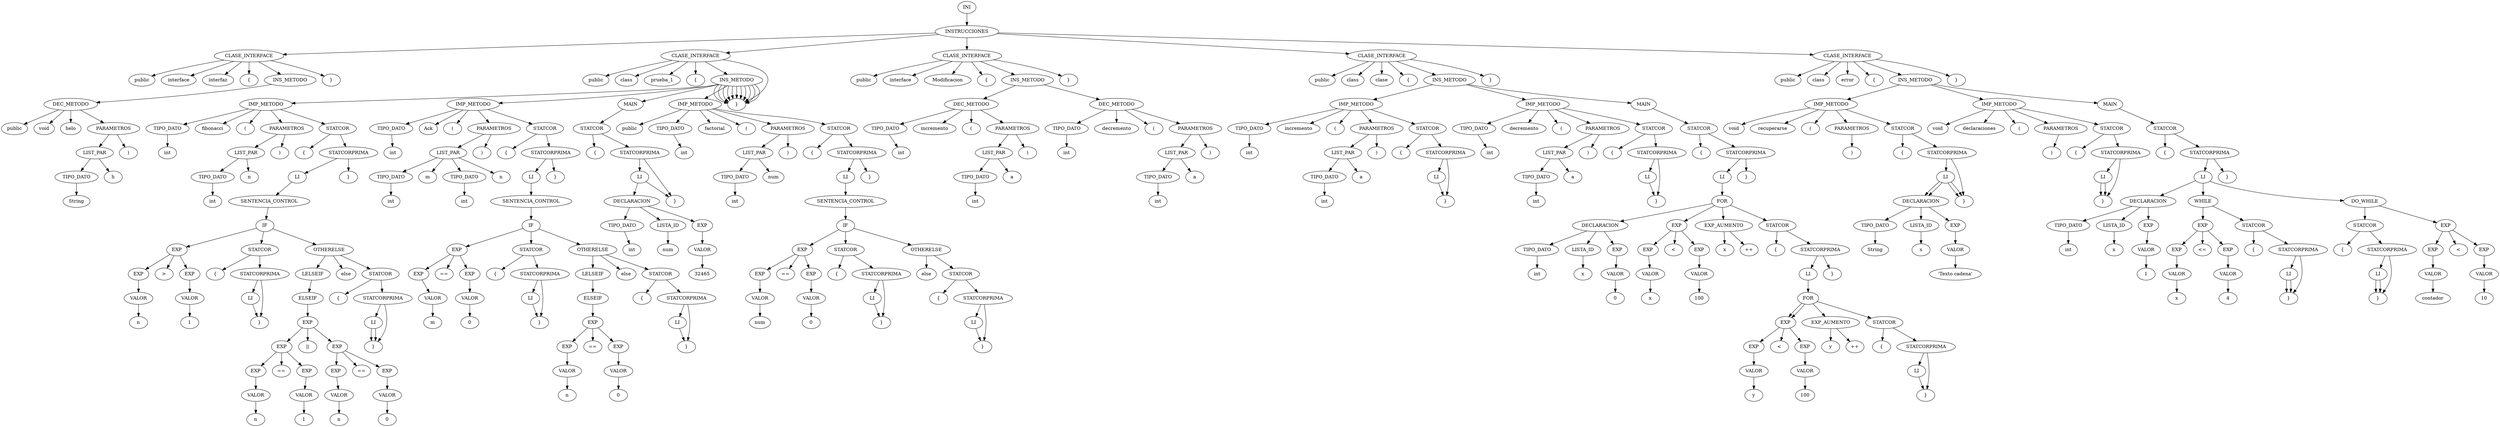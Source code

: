 digraph G {1[label= "INI" fillcolor="#d62728"];
1->2;2[label= "INSTRUCCIONES" fillcolor="#d62728"];
2->3;3[label= "CLASE_INTERFACE" fillcolor="#d62728"];
3->4;4[label= "public" fillcolor="#d62728"];
3->5;5[label= "interface" fillcolor="#d62728"];
3->6;6[label= "interfaz" fillcolor="#d62728"];
3->7;7[label= "{" fillcolor="#d62728"];
3->8;8[label= "INS_METODO" fillcolor="#d62728"];
8->9;9[label= "DEC_METODO" fillcolor="#d62728"];
9->10;10[label= "public" fillcolor="#d62728"];
9->11;11[label= "void" fillcolor="#d62728"];
9->12;12[label= "helo" fillcolor="#d62728"];
9->13;13[label= "PARAMETROS" fillcolor="#d62728"];
13->14;14[label= "LIST_PAR" fillcolor="#d62728"];
14->15;15[label= "TIPO_DATO" fillcolor="#d62728"];
15->16;16[label= "String" fillcolor="#d62728"];
14->17;17[label= "h" fillcolor="#d62728"];
13->18;18[label= ")" fillcolor="#d62728"];
3->19;19[label= "}" fillcolor="#d62728"];
2->20;20[label= "CLASE_INTERFACE" fillcolor="#d62728"];
20->21;21[label= "public" fillcolor="#d62728"];
20->22;22[label= "class" fillcolor="#d62728"];
20->23;23[label= "prueba_1" fillcolor="#d62728"];
20->24;24[label= "{" fillcolor="#d62728"];
20->25;25[label= "INS_METODO" fillcolor="#d62728"];
25->26;26[label= "IMP_METODO" fillcolor="#d62728"];
26->27;27[label= "TIPO_DATO" fillcolor="#d62728"];
27->28;28[label= "int" fillcolor="#d62728"];
26->29;29[label= "fibonacci" fillcolor="#d62728"];
26->30;30[label= "(" fillcolor="#d62728"];
26->31;31[label= "PARAMETROS" fillcolor="#d62728"];
31->32;32[label= "LIST_PAR" fillcolor="#d62728"];
32->33;33[label= "TIPO_DATO" fillcolor="#d62728"];
33->34;34[label= "int" fillcolor="#d62728"];
32->35;35[label= "n" fillcolor="#d62728"];
31->36;36[label= ")" fillcolor="#d62728"];
26->37;37[label= "STATCOR" fillcolor="#d62728"];
37->38;38[label= "{" fillcolor="#d62728"];
37->39;39[label= "STATCORPRIMA" fillcolor="#d62728"];
39->40;40[label= "LI" fillcolor="#d62728"];
40->41;41[label= "SENTENCIA_CONTROL" fillcolor="#d62728"];
41->42;42[label= "IF" fillcolor="#d62728"];
42->43;43[label= "EXP" fillcolor="#d62728"];
43->44;44[label= "EXP" fillcolor="#d62728"];
44->45;45[label= "VALOR" fillcolor="#d62728"];
45->46;46[label= "n" fillcolor="#d62728"];
43->47;47[label= ">" fillcolor="#d62728"];
43->48;48[label= "EXP" fillcolor="#d62728"];
48->49;49[label= "VALOR" fillcolor="#d62728"];
49->50;50[label= "1" fillcolor="#d62728"];
42->51;51[label= "STATCOR" fillcolor="#d62728"];
51->52;52[label= "{" fillcolor="#d62728"];
51->53;53[label= "STATCORPRIMA" fillcolor="#d62728"];
53->54;54[label= "LI" fillcolor="#d62728"];
54->55;53->55;55[label= "}" fillcolor="#d62728"];
42->56;56[label= "OTHERELSE" fillcolor="#d62728"];
56->57;57[label= "LELSEIF" fillcolor="#d62728"];
57->58;58[label= "ELSEIF" fillcolor="#d62728"];
58->59;59[label= "EXP" fillcolor="#d62728"];
59->60;60[label= "EXP" fillcolor="#d62728"];
60->61;61[label= "EXP" fillcolor="#d62728"];
61->62;62[label= "VALOR" fillcolor="#d62728"];
62->63;63[label= "n" fillcolor="#d62728"];
60->64;64[label= "==" fillcolor="#d62728"];
60->65;65[label= "EXP" fillcolor="#d62728"];
65->66;66[label= "VALOR" fillcolor="#d62728"];
66->67;67[label= "1" fillcolor="#d62728"];
59->68;68[label= "||" fillcolor="#d62728"];
59->69;69[label= "EXP" fillcolor="#d62728"];
69->70;70[label= "EXP" fillcolor="#d62728"];
70->71;71[label= "VALOR" fillcolor="#d62728"];
71->72;72[label= "n" fillcolor="#d62728"];
69->73;73[label= "==" fillcolor="#d62728"];
69->74;74[label= "EXP" fillcolor="#d62728"];
74->75;75[label= "VALOR" fillcolor="#d62728"];
75->76;76[label= "0" fillcolor="#d62728"];
56->77;77[label= "else" fillcolor="#d62728"];
56->78;78[label= "STATCOR" fillcolor="#d62728"];
78->79;79[label= "{" fillcolor="#d62728"];
78->80;80[label= "STATCORPRIMA" fillcolor="#d62728"];
80->81;81[label= "LI" fillcolor="#d62728"];
81->82;81->82;80->82;82[label= "}" fillcolor="#d62728"];
39->83;83[label= "}" fillcolor="#d62728"];
25->84;84[label= "IMP_METODO" fillcolor="#d62728"];
84->85;85[label= "TIPO_DATO" fillcolor="#d62728"];
85->86;86[label= "int" fillcolor="#d62728"];
84->87;87[label= "Ack" fillcolor="#d62728"];
84->88;88[label= "(" fillcolor="#d62728"];
84->89;89[label= "PARAMETROS" fillcolor="#d62728"];
89->90;90[label= "LIST_PAR" fillcolor="#d62728"];
90->91;91[label= "TIPO_DATO" fillcolor="#d62728"];
91->92;92[label= "int" fillcolor="#d62728"];
90->93;93[label= "m" fillcolor="#d62728"];
90->94;94[label= "TIPO_DATO" fillcolor="#d62728"];
94->95;95[label= "int" fillcolor="#d62728"];
90->96;96[label= "n" fillcolor="#d62728"];
89->97;97[label= ")" fillcolor="#d62728"];
84->98;98[label= "STATCOR" fillcolor="#d62728"];
98->99;99[label= "{" fillcolor="#d62728"];
98->100;100[label= "STATCORPRIMA" fillcolor="#d62728"];
100->101;101[label= "LI" fillcolor="#d62728"];
101->102;102[label= "SENTENCIA_CONTROL" fillcolor="#d62728"];
102->103;103[label= "IF" fillcolor="#d62728"];
103->104;104[label= "EXP" fillcolor="#d62728"];
104->105;105[label= "EXP" fillcolor="#d62728"];
105->106;106[label= "VALOR" fillcolor="#d62728"];
106->107;107[label= "m" fillcolor="#d62728"];
104->108;108[label= "==" fillcolor="#d62728"];
104->109;109[label= "EXP" fillcolor="#d62728"];
109->110;110[label= "VALOR" fillcolor="#d62728"];
110->111;111[label= "0" fillcolor="#d62728"];
103->112;112[label= "STATCOR" fillcolor="#d62728"];
112->113;113[label= "{" fillcolor="#d62728"];
112->114;114[label= "STATCORPRIMA" fillcolor="#d62728"];
114->115;115[label= "LI" fillcolor="#d62728"];
115->116;114->116;116[label= "}" fillcolor="#d62728"];
103->117;117[label= "OTHERELSE" fillcolor="#d62728"];
117->118;118[label= "LELSEIF" fillcolor="#d62728"];
118->119;119[label= "ELSEIF" fillcolor="#d62728"];
119->120;120[label= "EXP" fillcolor="#d62728"];
120->121;121[label= "EXP" fillcolor="#d62728"];
121->122;122[label= "VALOR" fillcolor="#d62728"];
122->123;123[label= "n" fillcolor="#d62728"];
120->124;124[label= "==" fillcolor="#d62728"];
120->125;125[label= "EXP" fillcolor="#d62728"];
125->126;126[label= "VALOR" fillcolor="#d62728"];
126->127;127[label= "0" fillcolor="#d62728"];
117->128;128[label= "else" fillcolor="#d62728"];
117->129;129[label= "STATCOR" fillcolor="#d62728"];
129->130;130[label= "{" fillcolor="#d62728"];
129->131;131[label= "STATCORPRIMA" fillcolor="#d62728"];
131->132;132[label= "LI" fillcolor="#d62728"];
132->133;131->133;133[label= "}" fillcolor="#d62728"];
100->134;134[label= "}" fillcolor="#d62728"];
25->135;135[label= "MAIN" fillcolor="#d62728"];
135->136;136[label= "STATCOR" fillcolor="#d62728"];
136->137;137[label= "{" fillcolor="#d62728"];
136->138;138[label= "STATCORPRIMA" fillcolor="#d62728"];
138->139;139[label= "LI" fillcolor="#d62728"];
139->140;140[label= "DECLARACION" fillcolor="#d62728"];
140->141;141[label= "TIPO_DATO" fillcolor="#d62728"];
141->142;142[label= "int" fillcolor="#d62728"];
140->143;143[label= "LISTA_ID" fillcolor="#d62728"];
143->144;144[label= "num" fillcolor="#d62728"];
140->145;145[label= "EXP" fillcolor="#d62728"];
145->146;146[label= "VALOR" fillcolor="#d62728"];
146->147;147[label= "32465" fillcolor="#d62728"];
139->148;138->148;148[label= "}" fillcolor="#d62728"];
25->149;149[label= "IMP_METODO" fillcolor="#d62728"];
149->150;150[label= "public" fillcolor="#d62728"];
149->151;151[label= "TIPO_DATO" fillcolor="#d62728"];
151->152;152[label= "int" fillcolor="#d62728"];
149->153;153[label= "factorial" fillcolor="#d62728"];
149->154;154[label= "(" fillcolor="#d62728"];
149->155;155[label= "PARAMETROS" fillcolor="#d62728"];
155->156;156[label= "LIST_PAR" fillcolor="#d62728"];
156->157;157[label= "TIPO_DATO" fillcolor="#d62728"];
157->158;158[label= "int" fillcolor="#d62728"];
156->159;159[label= "num" fillcolor="#d62728"];
155->160;160[label= ")" fillcolor="#d62728"];
149->161;161[label= "STATCOR" fillcolor="#d62728"];
161->162;162[label= "{" fillcolor="#d62728"];
161->163;163[label= "STATCORPRIMA" fillcolor="#d62728"];
163->164;164[label= "LI" fillcolor="#d62728"];
164->165;165[label= "SENTENCIA_CONTROL" fillcolor="#d62728"];
165->166;166[label= "IF" fillcolor="#d62728"];
166->167;167[label= "EXP" fillcolor="#d62728"];
167->168;168[label= "EXP" fillcolor="#d62728"];
168->169;169[label= "VALOR" fillcolor="#d62728"];
169->170;170[label= "num" fillcolor="#d62728"];
167->171;171[label= "==" fillcolor="#d62728"];
167->172;172[label= "EXP" fillcolor="#d62728"];
172->173;173[label= "VALOR" fillcolor="#d62728"];
173->174;174[label= "0" fillcolor="#d62728"];
166->175;175[label= "STATCOR" fillcolor="#d62728"];
175->176;176[label= "{" fillcolor="#d62728"];
175->177;177[label= "STATCORPRIMA" fillcolor="#d62728"];
177->178;178[label= "LI" fillcolor="#d62728"];
178->179;177->179;179[label= "}" fillcolor="#d62728"];
166->180;180[label= "OTHERELSE" fillcolor="#d62728"];
180->181;181[label= "else" fillcolor="#d62728"];
180->182;182[label= "STATCOR" fillcolor="#d62728"];
182->183;183[label= "{" fillcolor="#d62728"];
182->184;184[label= "STATCORPRIMA" fillcolor="#d62728"];
184->185;185[label= "LI" fillcolor="#d62728"];
185->186;184->186;186[label= "}" fillcolor="#d62728"];
163->187;187[label= "}" fillcolor="#d62728"];
25->188;25->188;25->188;25->188;25->188;25->188;25->188;25->188;25->188;25->188;25->188;20->188;188[label= "}" fillcolor="#d62728"];
2->189;189[label= "CLASE_INTERFACE" fillcolor="#d62728"];
189->190;190[label= "public" fillcolor="#d62728"];
189->191;191[label= "interface" fillcolor="#d62728"];
189->192;192[label= "Modificacion" fillcolor="#d62728"];
189->193;193[label= "{" fillcolor="#d62728"];
189->194;194[label= "INS_METODO" fillcolor="#d62728"];
194->195;195[label= "DEC_METODO" fillcolor="#d62728"];
195->196;196[label= "TIPO_DATO" fillcolor="#d62728"];
196->197;197[label= "int" fillcolor="#d62728"];
195->198;198[label= "incremento" fillcolor="#d62728"];
195->199;199[label= "(" fillcolor="#d62728"];
195->200;200[label= "PARAMETROS" fillcolor="#d62728"];
200->201;201[label= "LIST_PAR" fillcolor="#d62728"];
201->202;202[label= "TIPO_DATO" fillcolor="#d62728"];
202->203;203[label= "int" fillcolor="#d62728"];
201->204;204[label= "a" fillcolor="#d62728"];
200->205;205[label= ")" fillcolor="#d62728"];
194->206;206[label= "DEC_METODO" fillcolor="#d62728"];
206->207;207[label= "TIPO_DATO" fillcolor="#d62728"];
207->208;208[label= "int" fillcolor="#d62728"];
206->209;209[label= "decremento" fillcolor="#d62728"];
206->210;210[label= "(" fillcolor="#d62728"];
206->211;211[label= "PARAMETROS" fillcolor="#d62728"];
211->212;212[label= "LIST_PAR" fillcolor="#d62728"];
212->213;213[label= "TIPO_DATO" fillcolor="#d62728"];
213->214;214[label= "int" fillcolor="#d62728"];
212->215;215[label= "a" fillcolor="#d62728"];
211->216;216[label= ")" fillcolor="#d62728"];
189->217;217[label= "}" fillcolor="#d62728"];
2->218;218[label= "CLASE_INTERFACE" fillcolor="#d62728"];
218->219;219[label= "public" fillcolor="#d62728"];
218->220;220[label= "class" fillcolor="#d62728"];
218->221;221[label= "clase" fillcolor="#d62728"];
218->222;222[label= "{" fillcolor="#d62728"];
218->223;223[label= "INS_METODO" fillcolor="#d62728"];
223->224;224[label= "IMP_METODO" fillcolor="#d62728"];
224->225;225[label= "TIPO_DATO" fillcolor="#d62728"];
225->226;226[label= "int" fillcolor="#d62728"];
224->227;227[label= "incremento" fillcolor="#d62728"];
224->228;228[label= "(" fillcolor="#d62728"];
224->229;229[label= "PARAMETROS" fillcolor="#d62728"];
229->230;230[label= "LIST_PAR" fillcolor="#d62728"];
230->231;231[label= "TIPO_DATO" fillcolor="#d62728"];
231->232;232[label= "int" fillcolor="#d62728"];
230->233;233[label= "a" fillcolor="#d62728"];
229->234;234[label= ")" fillcolor="#d62728"];
224->235;235[label= "STATCOR" fillcolor="#d62728"];
235->236;236[label= "{" fillcolor="#d62728"];
235->237;237[label= "STATCORPRIMA" fillcolor="#d62728"];
237->238;238[label= "LI" fillcolor="#d62728"];
238->239;237->239;239[label= "}" fillcolor="#d62728"];
223->240;240[label= "IMP_METODO" fillcolor="#d62728"];
240->241;241[label= "TIPO_DATO" fillcolor="#d62728"];
241->242;242[label= "int" fillcolor="#d62728"];
240->243;243[label= "decremento" fillcolor="#d62728"];
240->244;244[label= "(" fillcolor="#d62728"];
240->245;245[label= "PARAMETROS" fillcolor="#d62728"];
245->246;246[label= "LIST_PAR" fillcolor="#d62728"];
246->247;247[label= "TIPO_DATO" fillcolor="#d62728"];
247->248;248[label= "int" fillcolor="#d62728"];
246->249;249[label= "a" fillcolor="#d62728"];
245->250;250[label= ")" fillcolor="#d62728"];
240->251;251[label= "STATCOR" fillcolor="#d62728"];
251->252;252[label= "{" fillcolor="#d62728"];
251->253;253[label= "STATCORPRIMA" fillcolor="#d62728"];
253->254;254[label= "LI" fillcolor="#d62728"];
254->255;253->255;255[label= "}" fillcolor="#d62728"];
223->256;256[label= "MAIN" fillcolor="#d62728"];
256->257;257[label= "STATCOR" fillcolor="#d62728"];
257->258;258[label= "{" fillcolor="#d62728"];
257->259;259[label= "STATCORPRIMA" fillcolor="#d62728"];
259->260;260[label= "LI" fillcolor="#d62728"];
260->261;261[label= "FOR" fillcolor="#d62728"];
261->262;262[label= "DECLARACION" fillcolor="#d62728"];
262->263;263[label= "TIPO_DATO" fillcolor="#d62728"];
263->264;264[label= "int" fillcolor="#d62728"];
262->265;265[label= "LISTA_ID" fillcolor="#d62728"];
265->266;266[label= "x" fillcolor="#d62728"];
262->267;267[label= "EXP" fillcolor="#d62728"];
267->268;268[label= "VALOR" fillcolor="#d62728"];
268->269;269[label= "0" fillcolor="#d62728"];
261->270;270[label= "EXP" fillcolor="#d62728"];
270->271;271[label= "EXP" fillcolor="#d62728"];
271->272;272[label= "VALOR" fillcolor="#d62728"];
272->273;273[label= "x" fillcolor="#d62728"];
270->274;274[label= "<" fillcolor="#d62728"];
270->275;275[label= "EXP" fillcolor="#d62728"];
275->276;276[label= "VALOR" fillcolor="#d62728"];
276->277;277[label= "100" fillcolor="#d62728"];
261->278;278[label= "EXP_AUMENTO" fillcolor="#d62728"];
278->279;279[label= "x" fillcolor="#d62728"];
278->280;280[label= "++" fillcolor="#d62728"];
261->281;281[label= "STATCOR" fillcolor="#d62728"];
281->282;282[label= "{" fillcolor="#d62728"];
281->283;283[label= "STATCORPRIMA" fillcolor="#d62728"];
283->284;284[label= "LI" fillcolor="#d62728"];
284->285;285[label= "FOR" fillcolor="#d62728"];
285->286;285->286;286[label= "EXP" fillcolor="#d62728"];
286->287;287[label= "EXP" fillcolor="#d62728"];
287->288;288[label= "VALOR" fillcolor="#d62728"];
288->289;289[label= "y" fillcolor="#d62728"];
286->290;290[label= "<" fillcolor="#d62728"];
286->291;291[label= "EXP" fillcolor="#d62728"];
291->292;292[label= "VALOR" fillcolor="#d62728"];
292->293;293[label= "100" fillcolor="#d62728"];
285->294;294[label= "EXP_AUMENTO" fillcolor="#d62728"];
294->295;295[label= "y" fillcolor="#d62728"];
294->296;296[label= "++" fillcolor="#d62728"];
285->297;297[label= "STATCOR" fillcolor="#d62728"];
297->298;298[label= "{" fillcolor="#d62728"];
297->299;299[label= "STATCORPRIMA" fillcolor="#d62728"];
299->300;300[label= "LI" fillcolor="#d62728"];
300->301;299->301;301[label= "}" fillcolor="#d62728"];
283->302;302[label= "}" fillcolor="#d62728"];
259->303;303[label= "}" fillcolor="#d62728"];
218->304;304[label= "}" fillcolor="#d62728"];
2->305;305[label= "CLASE_INTERFACE" fillcolor="#d62728"];
305->306;306[label= "public" fillcolor="#d62728"];
305->307;307[label= "class" fillcolor="#d62728"];
305->308;308[label= "error" fillcolor="#d62728"];
305->309;309[label= "{" fillcolor="#d62728"];
305->310;310[label= "INS_METODO" fillcolor="#d62728"];
310->311;311[label= "IMP_METODO" fillcolor="#d62728"];
311->312;312[label= "void" fillcolor="#d62728"];
311->313;313[label= "recuperarse" fillcolor="#d62728"];
311->314;314[label= "(" fillcolor="#d62728"];
311->315;315[label= "PARAMETROS" fillcolor="#d62728"];
315->316;316[label= ")" fillcolor="#d62728"];
311->317;317[label= "STATCOR" fillcolor="#d62728"];
317->318;318[label= "{" fillcolor="#d62728"];
317->319;319[label= "STATCORPRIMA" fillcolor="#d62728"];
319->320;320[label= "LI" fillcolor="#d62728"];
320->321;320->321;321[label= "DECLARACION" fillcolor="#d62728"];
321->322;322[label= "TIPO_DATO" fillcolor="#d62728"];
322->323;323[label= "String" fillcolor="#d62728"];
321->324;324[label= "LISTA_ID" fillcolor="#d62728"];
324->325;325[label= "s" fillcolor="#d62728"];
321->326;326[label= "EXP" fillcolor="#d62728"];
326->327;327[label= "VALOR" fillcolor="#d62728"];
327->328;328[label= "'Texto cadena'" fillcolor="#d62728"];
320->329;320->329;319->329;329[label= "}" fillcolor="#d62728"];
310->330;330[label= "IMP_METODO" fillcolor="#d62728"];
330->331;331[label= "void" fillcolor="#d62728"];
330->332;332[label= "declaraciones" fillcolor="#d62728"];
330->333;333[label= "(" fillcolor="#d62728"];
330->334;334[label= "PARAMETROS" fillcolor="#d62728"];
334->335;335[label= ")" fillcolor="#d62728"];
330->336;336[label= "STATCOR" fillcolor="#d62728"];
336->337;337[label= "{" fillcolor="#d62728"];
336->338;338[label= "STATCORPRIMA" fillcolor="#d62728"];
338->339;339[label= "LI" fillcolor="#d62728"];
339->340;339->340;338->340;340[label= "}" fillcolor="#d62728"];
310->341;341[label= "MAIN" fillcolor="#d62728"];
341->342;342[label= "STATCOR" fillcolor="#d62728"];
342->343;343[label= "{" fillcolor="#d62728"];
342->344;344[label= "STATCORPRIMA" fillcolor="#d62728"];
344->345;345[label= "LI" fillcolor="#d62728"];
345->346;346[label= "DECLARACION" fillcolor="#d62728"];
346->347;347[label= "TIPO_DATO" fillcolor="#d62728"];
347->348;348[label= "int" fillcolor="#d62728"];
346->349;349[label= "LISTA_ID" fillcolor="#d62728"];
349->350;350[label= "x" fillcolor="#d62728"];
346->351;351[label= "EXP" fillcolor="#d62728"];
351->352;352[label= "VALOR" fillcolor="#d62728"];
352->353;353[label= "1" fillcolor="#d62728"];
345->354;354[label= "WHILE" fillcolor="#d62728"];
354->355;355[label= "EXP" fillcolor="#d62728"];
355->356;356[label= "EXP" fillcolor="#d62728"];
356->357;357[label= "VALOR" fillcolor="#d62728"];
357->358;358[label= "x" fillcolor="#d62728"];
355->359;359[label= "<=" fillcolor="#d62728"];
355->360;360[label= "EXP" fillcolor="#d62728"];
360->361;361[label= "VALOR" fillcolor="#d62728"];
361->362;362[label= "4" fillcolor="#d62728"];
354->363;363[label= "STATCOR" fillcolor="#d62728"];
363->364;364[label= "{" fillcolor="#d62728"];
363->365;365[label= "STATCORPRIMA" fillcolor="#d62728"];
365->366;366[label= "LI" fillcolor="#d62728"];
366->367;366->367;365->367;367[label= "}" fillcolor="#d62728"];
345->368;368[label= "DO_WHILE" fillcolor="#d62728"];
368->369;369[label= "STATCOR" fillcolor="#d62728"];
369->370;370[label= "{" fillcolor="#d62728"];
369->371;371[label= "STATCORPRIMA" fillcolor="#d62728"];
371->372;372[label= "LI" fillcolor="#d62728"];
372->373;372->373;371->373;373[label= "}" fillcolor="#d62728"];
368->374;374[label= "EXP" fillcolor="#d62728"];
374->375;375[label= "EXP" fillcolor="#d62728"];
375->376;376[label= "VALOR" fillcolor="#d62728"];
376->377;377[label= "contador" fillcolor="#d62728"];
374->378;378[label= "<" fillcolor="#d62728"];
374->379;379[label= "EXP" fillcolor="#d62728"];
379->380;380[label= "VALOR" fillcolor="#d62728"];
380->381;381[label= "10" fillcolor="#d62728"];
344->382;382[label= "}" fillcolor="#d62728"];
305->383;383[label= "}" fillcolor="#d62728"];
}